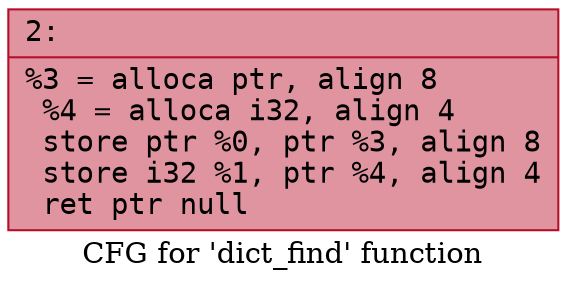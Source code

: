 digraph "CFG for 'dict_find' function" {
	label="CFG for 'dict_find' function";

	Node0x600002ad9f40 [shape=record,color="#b70d28ff", style=filled, fillcolor="#b70d2870" fontname="Courier",label="{2:\l|  %3 = alloca ptr, align 8\l  %4 = alloca i32, align 4\l  store ptr %0, ptr %3, align 8\l  store i32 %1, ptr %4, align 4\l  ret ptr null\l}"];
}
